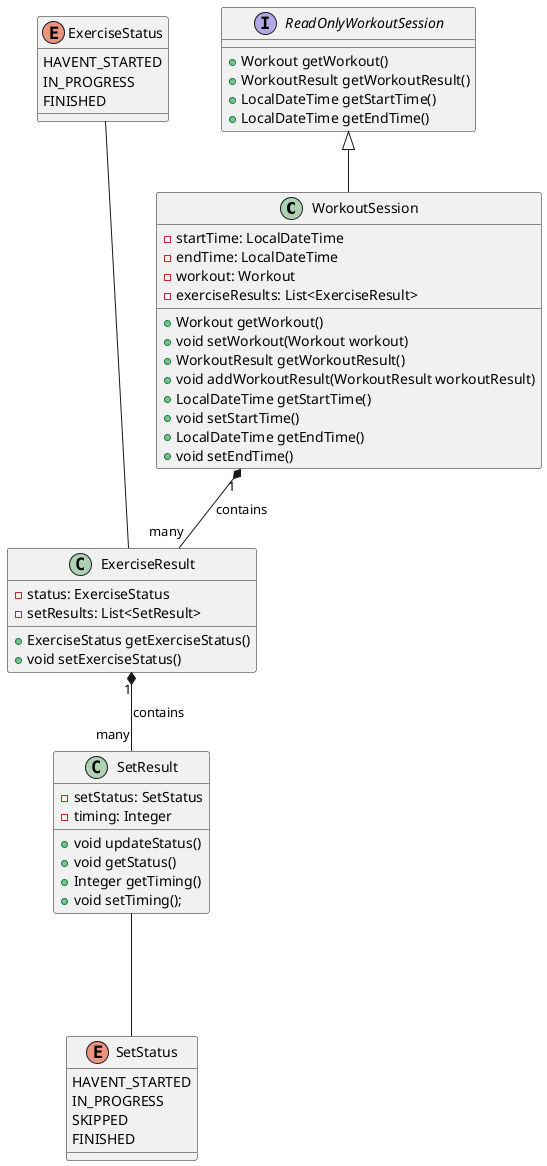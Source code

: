 @startuml

class WorkoutSession extends ReadOnlyWorkoutSession {
    -startTime: LocalDateTime
    -endTime: LocalDateTime
    -workout: Workout
    -exerciseResults: List<ExerciseResult>


    +Workout getWorkout()
    +void setWorkout(Workout workout)
    +WorkoutResult getWorkoutResult()
    +void addWorkoutResult(WorkoutResult workoutResult)
    +LocalDateTime getStartTime()
    +void setStartTime()
    +LocalDateTime getEndTime()
    +void setEndTime()
}


interface ReadOnlyWorkoutSession {
    +Workout getWorkout()
    +WorkoutResult getWorkoutResult()
    +LocalDateTime getStartTime()
    +LocalDateTime getEndTime()
}

class ExerciseResult {
    -status: ExerciseStatus
    -setResults: List<SetResult>
    +ExerciseStatus getExerciseStatus()
    +void setExerciseStatus()
}

class SetResult {
    -setStatus: SetStatus
    -timing: Integer
    +void updateStatus()
    +void getStatus()
    +Integer getTiming()
    +void setTiming();
}

enum ExerciseStatus {
    HAVENT_STARTED
    IN_PROGRESS
    FINISHED
}

enum SetStatus {
    HAVENT_STARTED
    IN_PROGRESS
    SKIPPED
    FINISHED
}

ExerciseStatus --- ExerciseResult
SetResult --- SetStatus

WorkoutSession "1" *-- "many" ExerciseResult : contains
ExerciseResult "1" *-- "many" SetResult : contains
@enduml
